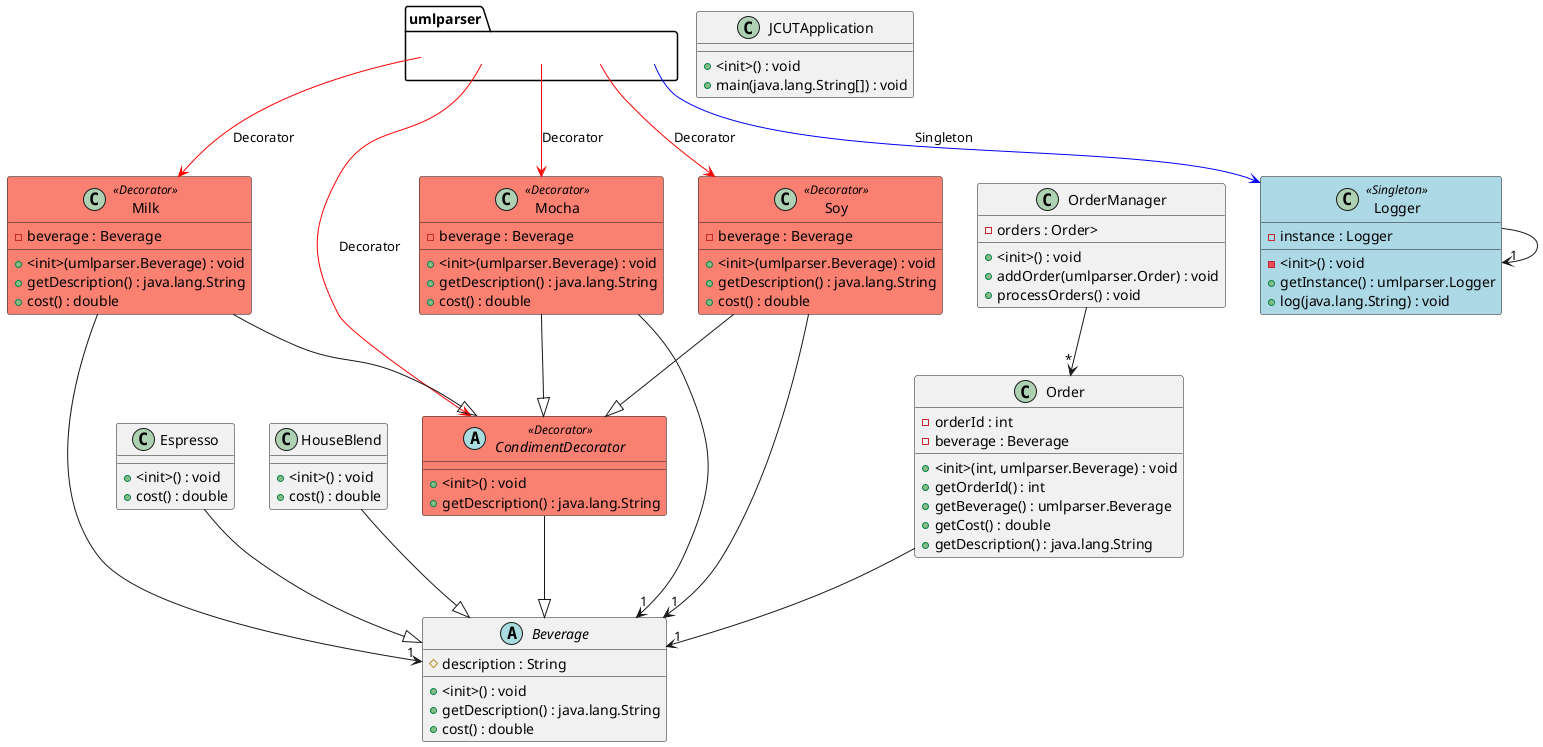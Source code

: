 @startuml
allowmixing
skinparam class {
BackgroundColor<<Decorator>> Salmon
BackgroundColor<<Singleton>> LightBlue
BackgroundColor<<Singleton Abuse>> LightBlue
BorderColor<<Singleton Abuse>> Orange
BorderThickness<<Singleton Abuse>> 3
}
abstract Beverage {
  # description : String
  + <init>() : void
  + getDescription() : java.lang.String
  + cost() : double
}

label " " as umlparser.CondimentDecoratorLabel
umlparser.CondimentDecoratorLabel -[#red]-> CondimentDecorator : "Decorator"
abstract CondimentDecorator <<Decorator>> {
  + <init>() : void
  + getDescription() : java.lang.String
}

class Espresso {
  + <init>() : void
  + cost() : double
}

class HouseBlend {
  + <init>() : void
  + cost() : double
}

class JCUTApplication {
  + <init>() : void
  + main(java.lang.String[]) : void
}

label " " as umlparser.LoggerLabel
umlparser.LoggerLabel -[#blue]-> Logger : "Singleton"
class Logger <<Singleton>> {
  - instance : Logger
  - <init>() : void
  + getInstance() : umlparser.Logger
  + log(java.lang.String) : void
}

label " " as umlparser.MilkLabel
umlparser.MilkLabel -[#red]-> Milk : "Decorator"
class Milk <<Decorator>> {
  - beverage : Beverage
  + <init>(umlparser.Beverage) : void
  + getDescription() : java.lang.String
  + cost() : double
}

label " " as umlparser.MochaLabel
umlparser.MochaLabel -[#red]-> Mocha : "Decorator"
class Mocha <<Decorator>> {
  - beverage : Beverage
  + <init>(umlparser.Beverage) : void
  + getDescription() : java.lang.String
  + cost() : double
}

class Order {
  - orderId : int
  - beverage : Beverage
  + <init>(int, umlparser.Beverage) : void
  + getOrderId() : int
  + getBeverage() : umlparser.Beverage
  + getCost() : double
  + getDescription() : java.lang.String
}

class OrderManager {
  - orders : Order>
  + <init>() : void
  + addOrder(umlparser.Order) : void
  + processOrders() : void
}

label " " as umlparser.SoyLabel
umlparser.SoyLabel -[#red]-> Soy : "Decorator"
class Soy <<Decorator>> {
  - beverage : Beverage
  + <init>(umlparser.Beverage) : void
  + getDescription() : java.lang.String
  + cost() : double
}

CondimentDecorator --|>Beverage
Espresso --|>Beverage
HouseBlend --|>Beverage
Logger --> "1" Logger
Milk --|>CondimentDecorator
Milk --> "1" Beverage
Mocha --|>CondimentDecorator
Mocha --> "1" Beverage
Order --> "1" Beverage
OrderManager --> "*" Order
Soy --|>CondimentDecorator
Soy --> "1" Beverage
@enduml

